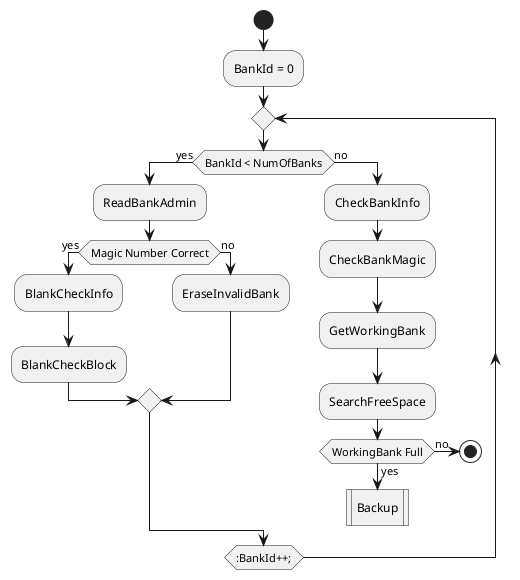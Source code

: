 @startuml Fee_Init

start
:BankId = 0;
repeat 
    if (BankId < NumOfBanks) then (yes)
            :ReadBankAdmin;
            if (Magic Number Correct) then (yes)
                :BlankCheckInfo;
                :BlankCheckBlock;
            else (no)
                :EraseInvalidBank;
            endif
    else (no)
        :CheckBankInfo;
        :CheckBankMagic;
        :GetWorkingBank;
        :SearchFreeSpace;
        if (WorkingBank Full) then (yes)
            :Backup; <<procedure>>
            kill
        else (no)
            stop
        endif
    endif
repeatwhile (:BankId++;)

@enduml
